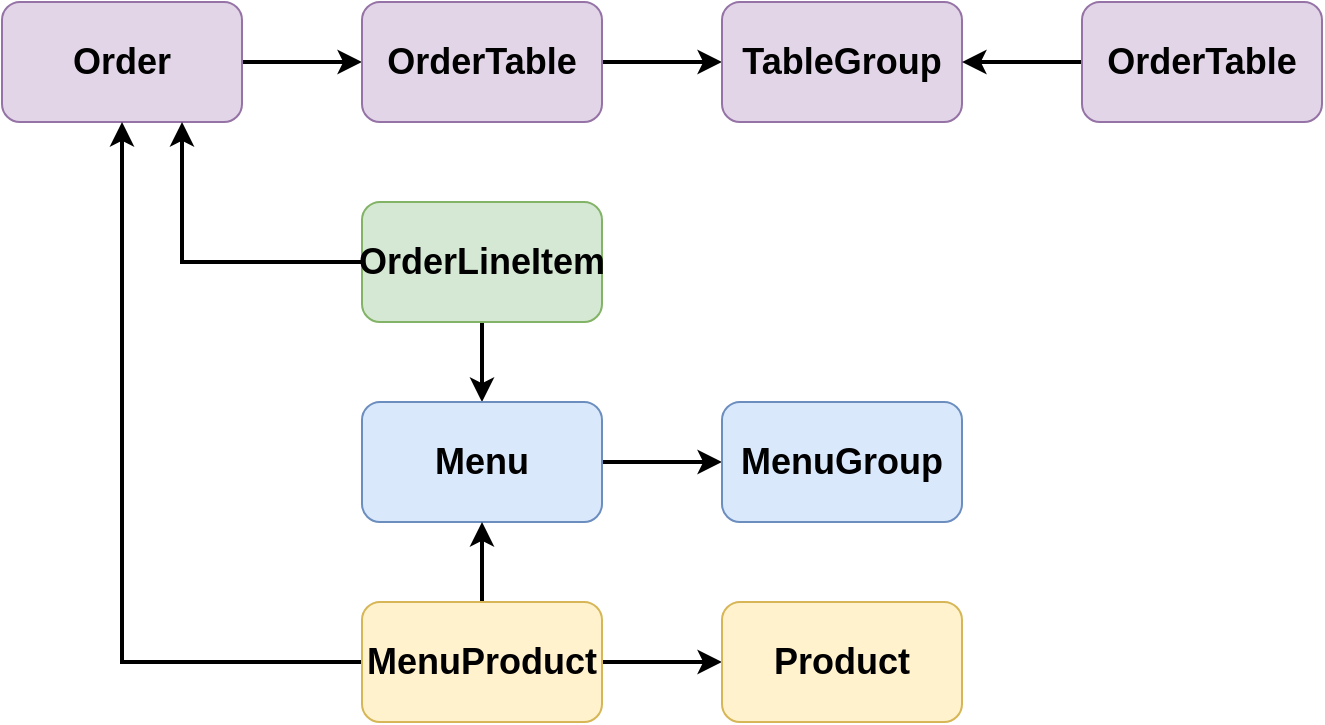 <mxfile version="14.1.7" type="github">
  <diagram id="P8Fnn4x0zsphZHBeJ_LP" name="Page-1">
    <mxGraphModel dx="1186" dy="740" grid="1" gridSize="10" guides="1" tooltips="1" connect="1" arrows="1" fold="1" page="1" pageScale="1" pageWidth="827" pageHeight="1169" math="0" shadow="0">
      <root>
        <mxCell id="0" />
        <mxCell id="1" parent="0" />
        <mxCell id="Ys42eeROkn6hJbC0Mekc-5" style="edgeStyle=orthogonalEdgeStyle;rounded=0;orthogonalLoop=1;jettySize=auto;html=1;exitX=1;exitY=0.5;exitDx=0;exitDy=0;entryX=0;entryY=0.5;entryDx=0;entryDy=0;strokeWidth=2;" edge="1" parent="1" source="Ys42eeROkn6hJbC0Mekc-4" target="Ys42eeROkn6hJbC0Mekc-6">
          <mxGeometry relative="1" as="geometry">
            <mxPoint x="270" y="200" as="targetPoint" />
          </mxGeometry>
        </mxCell>
        <mxCell id="Ys42eeROkn6hJbC0Mekc-4" value="&lt;b&gt;&lt;font style=&quot;font-size: 18px&quot;&gt;Order&lt;/font&gt;&lt;/b&gt;" style="rounded=1;whiteSpace=wrap;html=1;fillColor=#e1d5e7;strokeColor=#9673a6;" vertex="1" parent="1">
          <mxGeometry x="90" y="170" width="120" height="60" as="geometry" />
        </mxCell>
        <mxCell id="Ys42eeROkn6hJbC0Mekc-10" style="edgeStyle=orthogonalEdgeStyle;rounded=0;orthogonalLoop=1;jettySize=auto;html=1;exitX=1;exitY=0.5;exitDx=0;exitDy=0;entryX=0;entryY=0.5;entryDx=0;entryDy=0;strokeWidth=2;" edge="1" parent="1" source="Ys42eeROkn6hJbC0Mekc-6" target="Ys42eeROkn6hJbC0Mekc-7">
          <mxGeometry relative="1" as="geometry" />
        </mxCell>
        <mxCell id="Ys42eeROkn6hJbC0Mekc-6" value="&lt;b&gt;&lt;font style=&quot;font-size: 18px&quot;&gt;OrderTable&lt;br&gt;&lt;/font&gt;&lt;/b&gt;" style="rounded=1;whiteSpace=wrap;html=1;fillColor=#e1d5e7;strokeColor=#9673a6;" vertex="1" parent="1">
          <mxGeometry x="270" y="170" width="120" height="60" as="geometry" />
        </mxCell>
        <mxCell id="Ys42eeROkn6hJbC0Mekc-7" value="&lt;b&gt;&lt;font style=&quot;font-size: 18px&quot;&gt;TableGroup&lt;br&gt;&lt;/font&gt;&lt;/b&gt;" style="rounded=1;whiteSpace=wrap;html=1;fillColor=#e1d5e7;strokeColor=#9673a6;" vertex="1" parent="1">
          <mxGeometry x="450" y="170" width="120" height="60" as="geometry" />
        </mxCell>
        <mxCell id="Ys42eeROkn6hJbC0Mekc-13" style="edgeStyle=orthogonalEdgeStyle;rounded=0;orthogonalLoop=1;jettySize=auto;html=1;exitX=0;exitY=0.5;exitDx=0;exitDy=0;entryX=1;entryY=0.5;entryDx=0;entryDy=0;strokeWidth=2;" edge="1" parent="1" source="Ys42eeROkn6hJbC0Mekc-11" target="Ys42eeROkn6hJbC0Mekc-7">
          <mxGeometry relative="1" as="geometry" />
        </mxCell>
        <mxCell id="Ys42eeROkn6hJbC0Mekc-11" value="&lt;b&gt;&lt;font style=&quot;font-size: 18px&quot;&gt;OrderTable&lt;/font&gt;&lt;/b&gt;" style="rounded=1;whiteSpace=wrap;html=1;fillColor=#e1d5e7;strokeColor=#9673a6;" vertex="1" parent="1">
          <mxGeometry x="630" y="170" width="120" height="60" as="geometry" />
        </mxCell>
        <mxCell id="Ys42eeROkn6hJbC0Mekc-19" style="edgeStyle=orthogonalEdgeStyle;rounded=0;orthogonalLoop=1;jettySize=auto;html=1;exitX=0;exitY=0.5;exitDx=0;exitDy=0;entryX=0.75;entryY=1;entryDx=0;entryDy=0;strokeWidth=2;" edge="1" parent="1" source="Ys42eeROkn6hJbC0Mekc-14" target="Ys42eeROkn6hJbC0Mekc-4">
          <mxGeometry relative="1" as="geometry" />
        </mxCell>
        <mxCell id="Ys42eeROkn6hJbC0Mekc-21" value="" style="edgeStyle=orthogonalEdgeStyle;rounded=0;orthogonalLoop=1;jettySize=auto;html=1;strokeWidth=2;" edge="1" parent="1" source="Ys42eeROkn6hJbC0Mekc-14" target="Ys42eeROkn6hJbC0Mekc-20">
          <mxGeometry relative="1" as="geometry" />
        </mxCell>
        <mxCell id="Ys42eeROkn6hJbC0Mekc-14" value="&lt;b&gt;&lt;font style=&quot;font-size: 18px&quot;&gt;OrderLineItem&lt;br&gt;&lt;/font&gt;&lt;/b&gt;" style="rounded=1;whiteSpace=wrap;html=1;fillColor=#d5e8d4;strokeColor=#82b366;" vertex="1" parent="1">
          <mxGeometry x="270" y="270" width="120" height="60" as="geometry" />
        </mxCell>
        <mxCell id="Ys42eeROkn6hJbC0Mekc-23" value="" style="edgeStyle=orthogonalEdgeStyle;rounded=0;orthogonalLoop=1;jettySize=auto;html=1;strokeWidth=2;" edge="1" parent="1" source="Ys42eeROkn6hJbC0Mekc-20" target="Ys42eeROkn6hJbC0Mekc-22">
          <mxGeometry relative="1" as="geometry" />
        </mxCell>
        <mxCell id="Ys42eeROkn6hJbC0Mekc-20" value="&lt;b&gt;&lt;font style=&quot;font-size: 18px&quot;&gt;Menu&lt;br&gt;&lt;/font&gt;&lt;/b&gt;" style="rounded=1;whiteSpace=wrap;html=1;fillColor=#dae8fc;strokeColor=#6c8ebf;" vertex="1" parent="1">
          <mxGeometry x="270" y="370" width="120" height="60" as="geometry" />
        </mxCell>
        <mxCell id="Ys42eeROkn6hJbC0Mekc-22" value="&lt;b&gt;&lt;font style=&quot;font-size: 18px&quot;&gt;MenuGroup&lt;br&gt;&lt;/font&gt;&lt;/b&gt;" style="rounded=1;whiteSpace=wrap;html=1;fillColor=#dae8fc;strokeColor=#6c8ebf;" vertex="1" parent="1">
          <mxGeometry x="450" y="370" width="120" height="60" as="geometry" />
        </mxCell>
        <mxCell id="Ys42eeROkn6hJbC0Mekc-25" value="" style="edgeStyle=orthogonalEdgeStyle;rounded=0;orthogonalLoop=1;jettySize=auto;html=1;strokeWidth=2;" edge="1" parent="1" source="Ys42eeROkn6hJbC0Mekc-24" target="Ys42eeROkn6hJbC0Mekc-20">
          <mxGeometry relative="1" as="geometry" />
        </mxCell>
        <mxCell id="Ys42eeROkn6hJbC0Mekc-26" style="edgeStyle=orthogonalEdgeStyle;rounded=0;orthogonalLoop=1;jettySize=auto;html=1;exitX=0;exitY=0.5;exitDx=0;exitDy=0;entryX=0.5;entryY=1;entryDx=0;entryDy=0;strokeWidth=2;" edge="1" parent="1" source="Ys42eeROkn6hJbC0Mekc-24" target="Ys42eeROkn6hJbC0Mekc-4">
          <mxGeometry relative="1" as="geometry" />
        </mxCell>
        <mxCell id="Ys42eeROkn6hJbC0Mekc-28" value="" style="edgeStyle=orthogonalEdgeStyle;rounded=0;orthogonalLoop=1;jettySize=auto;html=1;strokeWidth=2;" edge="1" parent="1" source="Ys42eeROkn6hJbC0Mekc-24" target="Ys42eeROkn6hJbC0Mekc-27">
          <mxGeometry relative="1" as="geometry" />
        </mxCell>
        <mxCell id="Ys42eeROkn6hJbC0Mekc-24" value="&lt;b&gt;&lt;font style=&quot;font-size: 18px&quot;&gt;MenuProduct&lt;br&gt;&lt;/font&gt;&lt;/b&gt;" style="rounded=1;whiteSpace=wrap;html=1;fillColor=#fff2cc;strokeColor=#d6b656;" vertex="1" parent="1">
          <mxGeometry x="270" y="470" width="120" height="60" as="geometry" />
        </mxCell>
        <mxCell id="Ys42eeROkn6hJbC0Mekc-27" value="&lt;b&gt;&lt;font style=&quot;font-size: 18px&quot;&gt;Product&lt;br&gt;&lt;/font&gt;&lt;/b&gt;" style="rounded=1;whiteSpace=wrap;html=1;fillColor=#fff2cc;strokeColor=#d6b656;" vertex="1" parent="1">
          <mxGeometry x="450" y="470" width="120" height="60" as="geometry" />
        </mxCell>
      </root>
    </mxGraphModel>
  </diagram>
</mxfile>

